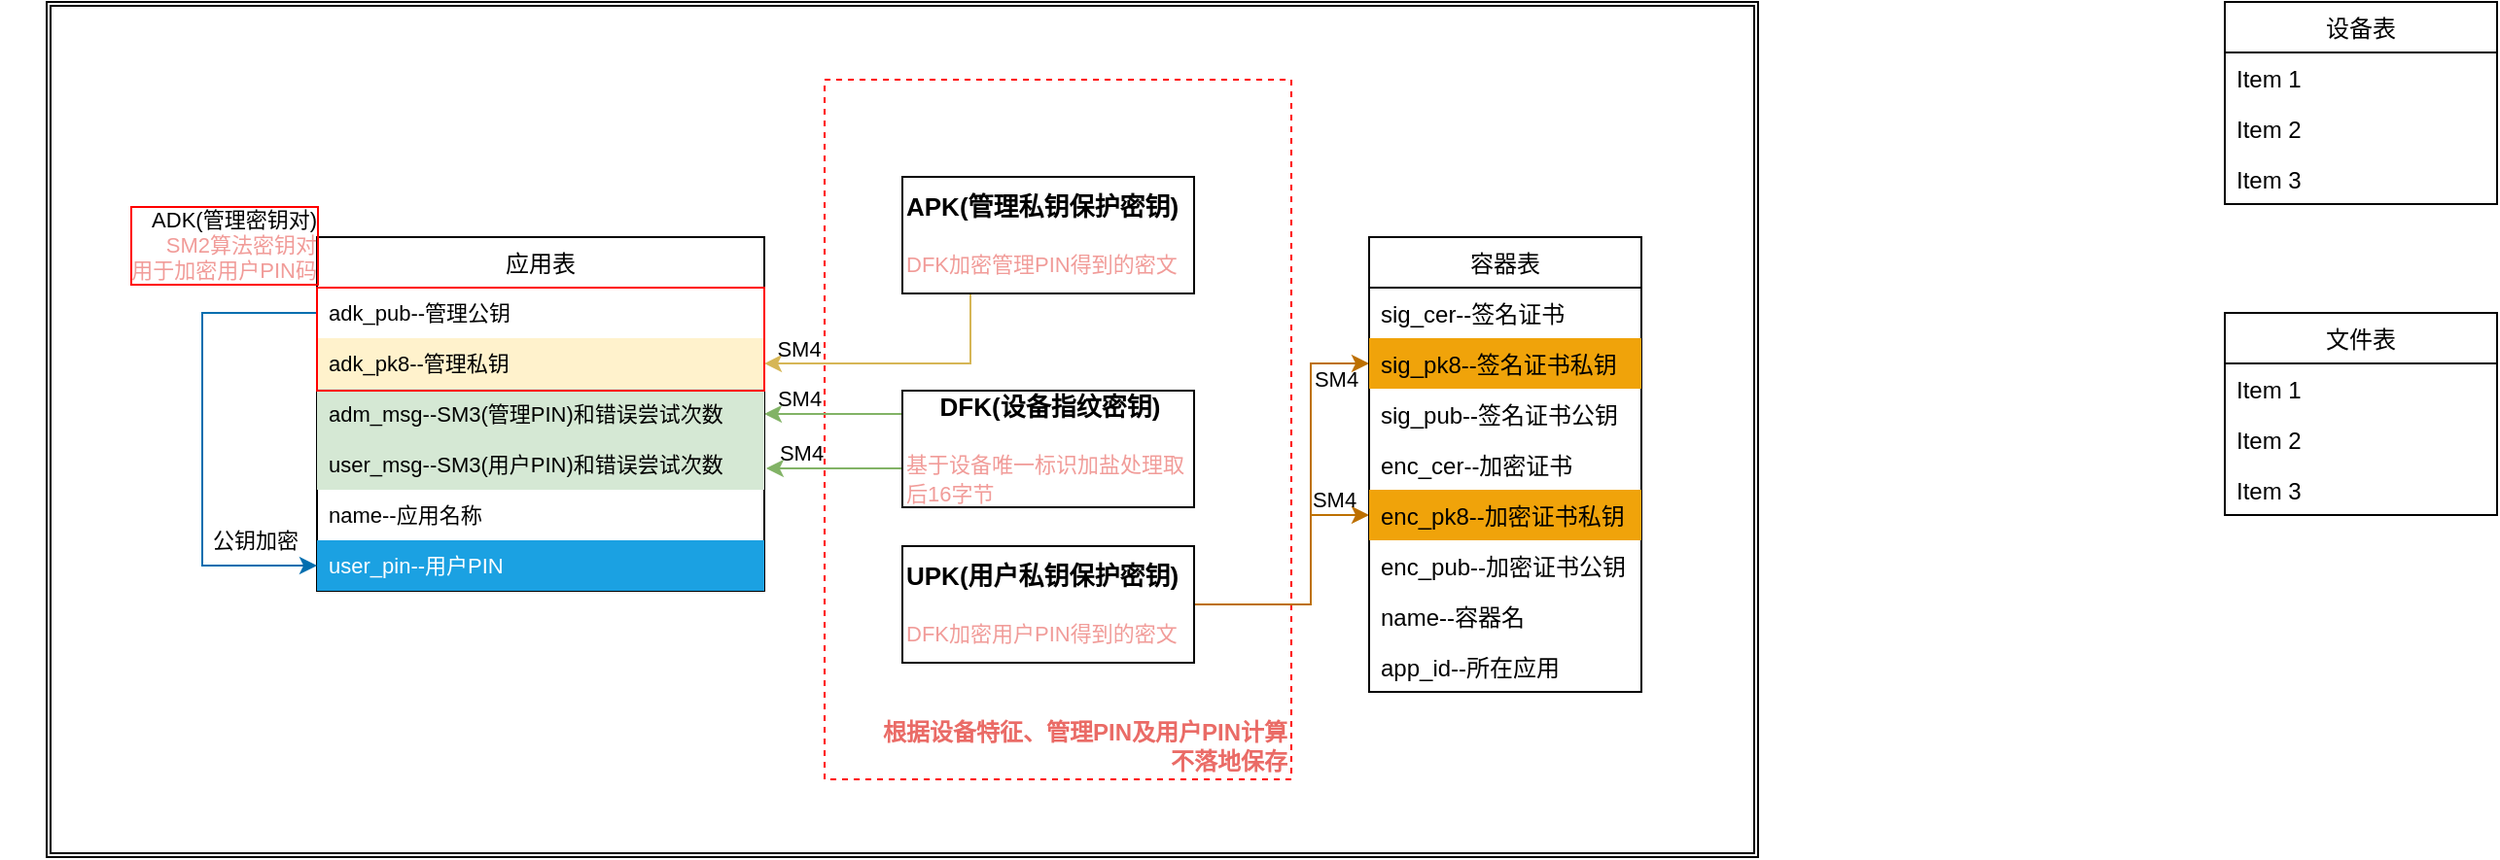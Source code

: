 <mxfile version="14.8.0" type="github">
  <diagram id="NBq3CgPERG1pBXBx40WU" name="Page-1">
    <mxGraphModel dx="946" dy="479" grid="1" gridSize="10" guides="1" tooltips="1" connect="1" arrows="1" fold="1" page="1" pageScale="1" pageWidth="827" pageHeight="1169" math="0" shadow="0">
      <root>
        <mxCell id="0" />
        <mxCell id="1" parent="0" />
        <mxCell id="Ex2G36TkrBTLP0KI2J1V-69" value="" style="shape=ext;double=1;rounded=0;whiteSpace=wrap;html=1;shadow=0;glass=0;labelBackgroundColor=none;sketch=0;fontSize=11;fontColor=#000000;strokeWidth=1;fillColor=none;align=right;verticalAlign=bottom;" vertex="1" parent="1">
          <mxGeometry x="200" y="160" width="880" height="440" as="geometry" />
        </mxCell>
        <mxCell id="Ex2G36TkrBTLP0KI2J1V-57" value="&lt;b&gt;&lt;font color=&quot;#ea6b66&quot;&gt;根据设备特征、管理PIN及用户PIN计算&lt;br&gt;不落地保存&lt;/font&gt;&lt;/b&gt;" style="rounded=0;whiteSpace=wrap;html=1;shadow=0;glass=0;labelBackgroundColor=none;sketch=0;fontColor=#000000;strokeWidth=1;align=right;verticalAlign=bottom;dashed=1;fillColor=none;strokeColor=#FF0000;" vertex="1" parent="1">
          <mxGeometry x="600" y="200" width="240" height="360" as="geometry" />
        </mxCell>
        <mxCell id="Ex2G36TkrBTLP0KI2J1V-34" style="edgeStyle=orthogonalEdgeStyle;rounded=0;orthogonalLoop=1;jettySize=auto;html=1;entryX=1;entryY=0.5;entryDx=0;entryDy=0;fillColor=#d5e8d4;strokeColor=#82b366;" edge="1" parent="1" source="Ex2G36TkrBTLP0KI2J1V-1" target="Ex2G36TkrBTLP0KI2J1V-13">
          <mxGeometry relative="1" as="geometry">
            <Array as="points">
              <mxPoint x="610" y="372" />
              <mxPoint x="610" y="372" />
            </Array>
          </mxGeometry>
        </mxCell>
        <mxCell id="Ex2G36TkrBTLP0KI2J1V-35" value="SM4" style="edgeLabel;align=center;verticalAlign=middle;resizable=0;points=[];labelBackgroundColor=none;" vertex="1" connectable="0" parent="Ex2G36TkrBTLP0KI2J1V-34">
          <mxGeometry x="-0.183" y="-1" relative="1" as="geometry">
            <mxPoint x="-24" y="-8" as="offset" />
          </mxGeometry>
        </mxCell>
        <mxCell id="Ex2G36TkrBTLP0KI2J1V-36" style="edgeStyle=orthogonalEdgeStyle;rounded=0;orthogonalLoop=1;jettySize=auto;html=1;fillColor=#d5e8d4;strokeColor=#82b366;entryX=1.004;entryY=0.5;entryDx=0;entryDy=0;entryPerimeter=0;" edge="1" parent="1">
          <mxGeometry relative="1" as="geometry">
            <mxPoint x="640" y="400" as="sourcePoint" />
            <mxPoint x="569.92" y="400" as="targetPoint" />
            <Array as="points">
              <mxPoint x="620" y="400" />
              <mxPoint x="620" y="400" />
            </Array>
          </mxGeometry>
        </mxCell>
        <mxCell id="Ex2G36TkrBTLP0KI2J1V-37" value="SM4" style="edgeLabel;align=center;verticalAlign=middle;resizable=0;points=[];labelBackgroundColor=none;labelBorderColor=none;" vertex="1" connectable="0" parent="Ex2G36TkrBTLP0KI2J1V-36">
          <mxGeometry x="-0.194" y="4" relative="1" as="geometry">
            <mxPoint x="-24" y="-13" as="offset" />
          </mxGeometry>
        </mxCell>
        <mxCell id="Ex2G36TkrBTLP0KI2J1V-1" value="&lt;div style=&quot;text-align: center&quot;&gt;&lt;b&gt;&lt;font style=&quot;font-size: 13px&quot;&gt;DFK(设备指纹密钥)&lt;/font&gt;&lt;/b&gt;&lt;/div&gt;&lt;br&gt;&lt;font color=&quot;#f19c99&quot; style=&quot;font-size: 11px&quot;&gt;基于设备唯一标识加盐处理取后16字节&lt;/font&gt;" style="rounded=0;whiteSpace=wrap;html=1;align=left;" vertex="1" parent="1">
          <mxGeometry x="640" y="360" width="150" height="60" as="geometry" />
        </mxCell>
        <mxCell id="Ex2G36TkrBTLP0KI2J1V-33" value="SM4" style="edgeStyle=orthogonalEdgeStyle;rounded=0;orthogonalLoop=1;jettySize=auto;fillColor=#fff2cc;strokeColor=#d6b656;entryX=1;entryY=0.736;entryDx=0;entryDy=0;entryPerimeter=0;labelBackgroundColor=none;" edge="1" parent="1" source="Ex2G36TkrBTLP0KI2J1V-2" target="Ex2G36TkrBTLP0KI2J1V-59">
          <mxGeometry x="0.747" y="-8" relative="1" as="geometry">
            <mxPoint x="530" y="346" as="targetPoint" />
            <Array as="points">
              <mxPoint x="675" y="346" />
            </Array>
            <mxPoint as="offset" />
          </mxGeometry>
        </mxCell>
        <mxCell id="Ex2G36TkrBTLP0KI2J1V-2" value="&lt;b&gt;&lt;font style=&quot;font-size: 13px&quot;&gt;APK(管理私钥保护密钥)&lt;br&gt;&lt;/font&gt;&lt;/b&gt;&lt;br&gt;&lt;span&gt;&lt;font style=&quot;font-size: 11px&quot; color=&quot;#f19c99&quot;&gt;DFK加密管理PIN得到的密文&lt;/font&gt;&lt;/span&gt;" style="rounded=0;whiteSpace=wrap;html=1;align=left;" vertex="1" parent="1">
          <mxGeometry x="640" y="250" width="150" height="60" as="geometry" />
        </mxCell>
        <mxCell id="Ex2G36TkrBTLP0KI2J1V-60" style="edgeStyle=orthogonalEdgeStyle;rounded=0;orthogonalLoop=1;jettySize=auto;html=1;entryX=0;entryY=0.5;entryDx=0;entryDy=0;fontSize=11;fontColor=#FF0000;exitX=1;exitY=0.5;exitDx=0;exitDy=0;fillColor=#f0a30a;strokeColor=#BD7000;" edge="1" parent="1" source="Ex2G36TkrBTLP0KI2J1V-3" target="Ex2G36TkrBTLP0KI2J1V-19">
          <mxGeometry relative="1" as="geometry">
            <Array as="points">
              <mxPoint x="850" y="470" />
              <mxPoint x="850" y="346" />
            </Array>
          </mxGeometry>
        </mxCell>
        <mxCell id="Ex2G36TkrBTLP0KI2J1V-61" style="edgeStyle=orthogonalEdgeStyle;rounded=0;orthogonalLoop=1;jettySize=auto;html=1;entryX=0;entryY=0.5;entryDx=0;entryDy=0;fontSize=11;fontColor=#FF0000;exitX=1;exitY=0.5;exitDx=0;exitDy=0;fillColor=#f0a30a;strokeColor=#BD7000;" edge="1" parent="1" source="Ex2G36TkrBTLP0KI2J1V-3" target="Ex2G36TkrBTLP0KI2J1V-39">
          <mxGeometry relative="1" as="geometry">
            <Array as="points">
              <mxPoint x="850" y="470" />
              <mxPoint x="850" y="424" />
            </Array>
          </mxGeometry>
        </mxCell>
        <mxCell id="Ex2G36TkrBTLP0KI2J1V-63" value="SM4" style="edgeLabel;align=center;verticalAlign=middle;resizable=0;points=[];fontSize=11;labelBackgroundColor=none;" vertex="1" connectable="0" parent="Ex2G36TkrBTLP0KI2J1V-61">
          <mxGeometry x="0.721" y="2" relative="1" as="geometry">
            <mxPoint x="1" y="-7" as="offset" />
          </mxGeometry>
        </mxCell>
        <mxCell id="Ex2G36TkrBTLP0KI2J1V-3" value="&lt;b&gt;&lt;font style=&quot;font-size: 13px&quot;&gt;UPK(用户私钥保护密钥)&lt;br&gt;&lt;/font&gt;&lt;/b&gt;&lt;br&gt;&lt;span&gt;&lt;font style=&quot;font-size: 11px&quot; color=&quot;#f19c99&quot;&gt;DFK加密用户PIN得到的密文&lt;/font&gt;&lt;/span&gt;" style="rounded=0;whiteSpace=wrap;html=1;align=left;" vertex="1" parent="1">
          <mxGeometry x="640" y="440" width="150" height="60" as="geometry" />
        </mxCell>
        <mxCell id="Ex2G36TkrBTLP0KI2J1V-13" value="应用表" style="swimlane;fontStyle=0;childLayout=stackLayout;horizontal=1;startSize=26;horizontalStack=0;resizeParent=1;resizeParentMax=0;resizeLast=0;collapsible=1;marginBottom=0;" vertex="1" parent="1">
          <mxGeometry x="339" y="281" width="230" height="182" as="geometry" />
        </mxCell>
        <mxCell id="Ex2G36TkrBTLP0KI2J1V-14" value="adk_pub--管理公钥" style="text;fillColor=none;align=left;verticalAlign=top;spacingLeft=4;spacingRight=4;overflow=hidden;rotatable=0;points=[[0,0.5],[1,0.5]];portConstraint=eastwest;fontSize=11;" vertex="1" parent="Ex2G36TkrBTLP0KI2J1V-13">
          <mxGeometry y="26" width="230" height="26" as="geometry" />
        </mxCell>
        <mxCell id="Ex2G36TkrBTLP0KI2J1V-44" style="edgeStyle=orthogonalEdgeStyle;rounded=0;orthogonalLoop=1;jettySize=auto;html=1;entryX=0;entryY=0.5;entryDx=0;entryDy=0;fillColor=#1ba1e2;strokeColor=#006EAF;exitX=0;exitY=0.5;exitDx=0;exitDy=0;" edge="1" parent="Ex2G36TkrBTLP0KI2J1V-13" source="Ex2G36TkrBTLP0KI2J1V-14" target="Ex2G36TkrBTLP0KI2J1V-43">
          <mxGeometry relative="1" as="geometry">
            <mxPoint x="280" y="26" as="sourcePoint" />
            <Array as="points">
              <mxPoint x="-59" y="39" />
              <mxPoint x="-59" y="169" />
            </Array>
          </mxGeometry>
        </mxCell>
        <mxCell id="Ex2G36TkrBTLP0KI2J1V-53" value="公钥加密" style="edgeLabel;html=1;align=center;verticalAlign=middle;resizable=0;points=[];fontColor=#000000;" vertex="1" connectable="0" parent="Ex2G36TkrBTLP0KI2J1V-44">
          <mxGeometry x="0.765" relative="1" as="geometry">
            <mxPoint x="-3" y="-13" as="offset" />
          </mxGeometry>
        </mxCell>
        <mxCell id="Ex2G36TkrBTLP0KI2J1V-15" value="adk_pk8--管理私钥" style="text;fillColor=#fff2cc;align=left;verticalAlign=top;spacingLeft=4;spacingRight=4;overflow=hidden;rotatable=0;points=[[0,0.5],[1,0.5]];portConstraint=eastwest;fontSize=11;" vertex="1" parent="Ex2G36TkrBTLP0KI2J1V-13">
          <mxGeometry y="52" width="230" height="26" as="geometry" />
        </mxCell>
        <mxCell id="Ex2G36TkrBTLP0KI2J1V-31" value="adm_msg--SM3(管理PIN)和错误尝试次数" style="text;fillColor=#d5e8d4;align=left;verticalAlign=top;spacingLeft=4;spacingRight=4;overflow=hidden;rotatable=0;points=[[0,0.5],[1,0.5]];portConstraint=eastwest;fontSize=11;" vertex="1" parent="Ex2G36TkrBTLP0KI2J1V-13">
          <mxGeometry y="78" width="230" height="26" as="geometry" />
        </mxCell>
        <mxCell id="Ex2G36TkrBTLP0KI2J1V-16" value="user_msg--SM3(用户PIN)和错误尝试次数" style="text;fillColor=#d5e8d4;align=left;verticalAlign=top;spacingLeft=4;spacingRight=4;overflow=hidden;rotatable=0;points=[[0,0.5],[1,0.5]];portConstraint=eastwest;fontSize=11;" vertex="1" parent="Ex2G36TkrBTLP0KI2J1V-13">
          <mxGeometry y="104" width="230" height="26" as="geometry" />
        </mxCell>
        <mxCell id="Ex2G36TkrBTLP0KI2J1V-32" value="name--应用名称" style="text;strokeColor=none;fillColor=none;align=left;verticalAlign=top;spacingLeft=4;spacingRight=4;overflow=hidden;rotatable=0;points=[[0,0.5],[1,0.5]];portConstraint=eastwest;fontSize=11;" vertex="1" parent="Ex2G36TkrBTLP0KI2J1V-13">
          <mxGeometry y="130" width="230" height="26" as="geometry" />
        </mxCell>
        <mxCell id="Ex2G36TkrBTLP0KI2J1V-43" value="user_pin--用户PIN" style="text;fillColor=#1ba1e2;align=left;verticalAlign=top;spacingLeft=4;spacingRight=4;overflow=hidden;rotatable=0;points=[[0,0.5],[1,0.5]];portConstraint=eastwest;fontColor=#ffffff;fontSize=11;" vertex="1" parent="Ex2G36TkrBTLP0KI2J1V-13">
          <mxGeometry y="156" width="230" height="26" as="geometry" />
        </mxCell>
        <mxCell id="Ex2G36TkrBTLP0KI2J1V-17" value="容器表" style="swimlane;fontStyle=0;childLayout=stackLayout;horizontal=1;startSize=26;horizontalStack=0;resizeParent=1;resizeParentMax=0;resizeLast=0;collapsible=1;marginBottom=0;" vertex="1" parent="1">
          <mxGeometry x="880" y="281" width="140" height="234" as="geometry" />
        </mxCell>
        <mxCell id="Ex2G36TkrBTLP0KI2J1V-18" value="sig_cer--签名证书" style="text;strokeColor=none;fillColor=none;align=left;verticalAlign=top;spacingLeft=4;spacingRight=4;overflow=hidden;rotatable=0;points=[[0,0.5],[1,0.5]];portConstraint=eastwest;" vertex="1" parent="Ex2G36TkrBTLP0KI2J1V-17">
          <mxGeometry y="26" width="140" height="26" as="geometry" />
        </mxCell>
        <mxCell id="Ex2G36TkrBTLP0KI2J1V-19" value="sig_pk8--签名证书私钥" style="text;fillColor=#f0a30a;align=left;verticalAlign=top;spacingLeft=4;spacingRight=4;overflow=hidden;rotatable=0;points=[[0,0.5],[1,0.5]];portConstraint=eastwest;fontColor=#000000;" vertex="1" parent="Ex2G36TkrBTLP0KI2J1V-17">
          <mxGeometry y="52" width="140" height="26" as="geometry" />
        </mxCell>
        <mxCell id="Ex2G36TkrBTLP0KI2J1V-20" value="sig_pub--签名证书公钥" style="text;strokeColor=none;fillColor=none;align=left;verticalAlign=top;spacingLeft=4;spacingRight=4;overflow=hidden;rotatable=0;points=[[0,0.5],[1,0.5]];portConstraint=eastwest;" vertex="1" parent="Ex2G36TkrBTLP0KI2J1V-17">
          <mxGeometry y="78" width="140" height="26" as="geometry" />
        </mxCell>
        <mxCell id="Ex2G36TkrBTLP0KI2J1V-38" value="enc_cer--加密证书" style="text;strokeColor=none;fillColor=none;align=left;verticalAlign=top;spacingLeft=4;spacingRight=4;overflow=hidden;rotatable=0;points=[[0,0.5],[1,0.5]];portConstraint=eastwest;" vertex="1" parent="Ex2G36TkrBTLP0KI2J1V-17">
          <mxGeometry y="104" width="140" height="26" as="geometry" />
        </mxCell>
        <mxCell id="Ex2G36TkrBTLP0KI2J1V-39" value="enc_pk8--加密证书私钥" style="text;fillColor=#f0a30a;align=left;verticalAlign=top;spacingLeft=4;spacingRight=4;overflow=hidden;rotatable=0;points=[[0,0.5],[1,0.5]];portConstraint=eastwest;fontColor=#000000;" vertex="1" parent="Ex2G36TkrBTLP0KI2J1V-17">
          <mxGeometry y="130" width="140" height="26" as="geometry" />
        </mxCell>
        <mxCell id="Ex2G36TkrBTLP0KI2J1V-40" value="enc_pub--加密证书公钥" style="text;strokeColor=none;fillColor=none;align=left;verticalAlign=top;spacingLeft=4;spacingRight=4;overflow=hidden;rotatable=0;points=[[0,0.5],[1,0.5]];portConstraint=eastwest;" vertex="1" parent="Ex2G36TkrBTLP0KI2J1V-17">
          <mxGeometry y="156" width="140" height="26" as="geometry" />
        </mxCell>
        <mxCell id="Ex2G36TkrBTLP0KI2J1V-41" value="name--容器名" style="text;strokeColor=none;fillColor=none;align=left;verticalAlign=top;spacingLeft=4;spacingRight=4;overflow=hidden;rotatable=0;points=[[0,0.5],[1,0.5]];portConstraint=eastwest;" vertex="1" parent="Ex2G36TkrBTLP0KI2J1V-17">
          <mxGeometry y="182" width="140" height="26" as="geometry" />
        </mxCell>
        <mxCell id="Ex2G36TkrBTLP0KI2J1V-42" value="app_id--所在应用" style="text;strokeColor=none;fillColor=none;align=left;verticalAlign=top;spacingLeft=4;spacingRight=4;overflow=hidden;rotatable=0;points=[[0,0.5],[1,0.5]];portConstraint=eastwest;" vertex="1" parent="Ex2G36TkrBTLP0KI2J1V-17">
          <mxGeometry y="208" width="140" height="26" as="geometry" />
        </mxCell>
        <mxCell id="Ex2G36TkrBTLP0KI2J1V-21" value="设备表" style="swimlane;fontStyle=0;childLayout=stackLayout;horizontal=1;startSize=26;horizontalStack=0;resizeParent=1;resizeParentMax=0;resizeLast=0;collapsible=1;marginBottom=0;" vertex="1" parent="1">
          <mxGeometry x="1320" y="160" width="140" height="104" as="geometry" />
        </mxCell>
        <mxCell id="Ex2G36TkrBTLP0KI2J1V-22" value="Item 1" style="text;strokeColor=none;fillColor=none;align=left;verticalAlign=top;spacingLeft=4;spacingRight=4;overflow=hidden;rotatable=0;points=[[0,0.5],[1,0.5]];portConstraint=eastwest;" vertex="1" parent="Ex2G36TkrBTLP0KI2J1V-21">
          <mxGeometry y="26" width="140" height="26" as="geometry" />
        </mxCell>
        <mxCell id="Ex2G36TkrBTLP0KI2J1V-23" value="Item 2" style="text;strokeColor=none;fillColor=none;align=left;verticalAlign=top;spacingLeft=4;spacingRight=4;overflow=hidden;rotatable=0;points=[[0,0.5],[1,0.5]];portConstraint=eastwest;" vertex="1" parent="Ex2G36TkrBTLP0KI2J1V-21">
          <mxGeometry y="52" width="140" height="26" as="geometry" />
        </mxCell>
        <mxCell id="Ex2G36TkrBTLP0KI2J1V-24" value="Item 3" style="text;strokeColor=none;fillColor=none;align=left;verticalAlign=top;spacingLeft=4;spacingRight=4;overflow=hidden;rotatable=0;points=[[0,0.5],[1,0.5]];portConstraint=eastwest;" vertex="1" parent="Ex2G36TkrBTLP0KI2J1V-21">
          <mxGeometry y="78" width="140" height="26" as="geometry" />
        </mxCell>
        <mxCell id="Ex2G36TkrBTLP0KI2J1V-25" value="文件表" style="swimlane;fontStyle=0;childLayout=stackLayout;horizontal=1;startSize=26;horizontalStack=0;resizeParent=1;resizeParentMax=0;resizeLast=0;collapsible=1;marginBottom=0;" vertex="1" parent="1">
          <mxGeometry x="1320" y="320" width="140" height="104" as="geometry" />
        </mxCell>
        <mxCell id="Ex2G36TkrBTLP0KI2J1V-26" value="Item 1" style="text;strokeColor=none;fillColor=none;align=left;verticalAlign=top;spacingLeft=4;spacingRight=4;overflow=hidden;rotatable=0;points=[[0,0.5],[1,0.5]];portConstraint=eastwest;" vertex="1" parent="Ex2G36TkrBTLP0KI2J1V-25">
          <mxGeometry y="26" width="140" height="26" as="geometry" />
        </mxCell>
        <mxCell id="Ex2G36TkrBTLP0KI2J1V-27" value="Item 2" style="text;strokeColor=none;fillColor=none;align=left;verticalAlign=top;spacingLeft=4;spacingRight=4;overflow=hidden;rotatable=0;points=[[0,0.5],[1,0.5]];portConstraint=eastwest;" vertex="1" parent="Ex2G36TkrBTLP0KI2J1V-25">
          <mxGeometry y="52" width="140" height="26" as="geometry" />
        </mxCell>
        <mxCell id="Ex2G36TkrBTLP0KI2J1V-28" value="Item 3" style="text;strokeColor=none;fillColor=none;align=left;verticalAlign=top;spacingLeft=4;spacingRight=4;overflow=hidden;rotatable=0;points=[[0,0.5],[1,0.5]];portConstraint=eastwest;" vertex="1" parent="Ex2G36TkrBTLP0KI2J1V-25">
          <mxGeometry y="78" width="140" height="26" as="geometry" />
        </mxCell>
        <mxCell id="Ex2G36TkrBTLP0KI2J1V-59" value="&lt;div style=&quot;color: rgb(0 , 0 , 0) ; font-size: 12px&quot;&gt;&lt;br&gt;&lt;/div&gt;" style="text;html=1;fillColor=none;align=right;verticalAlign=bottom;whiteSpace=wrap;rounded=0;shadow=0;glass=0;labelBackgroundColor=none;sketch=0;fontSize=11;labelPosition=left;verticalLabelPosition=top;fontColor=#FF0000;strokeColor=#FF0000;" vertex="1" parent="1">
          <mxGeometry x="339" y="307" width="230" height="53" as="geometry" />
        </mxCell>
        <mxCell id="Ex2G36TkrBTLP0KI2J1V-64" value="SM4" style="edgeLabel;align=center;verticalAlign=middle;resizable=0;points=[];fontSize=11;labelBackgroundColor=none;" vertex="1" connectable="0" parent="1">
          <mxGeometry x="871" y="423" as="geometry">
            <mxPoint x="-8" y="-70" as="offset" />
          </mxGeometry>
        </mxCell>
        <mxCell id="Ex2G36TkrBTLP0KI2J1V-68" value="ADK(管理密钥对)&lt;br&gt;&lt;span style=&quot;color: rgb(241 , 156 , 153)&quot;&gt;SM2算法密钥对&lt;br&gt;用于加密用户PIN码&lt;/span&gt;" style="text;html=1;strokeColor=none;fillColor=none;align=right;verticalAlign=middle;whiteSpace=wrap;rounded=0;shadow=0;glass=0;labelBackgroundColor=none;sketch=0;fontSize=11;fontColor=#000000;labelBorderColor=#FF0000;" vertex="1" parent="1">
          <mxGeometry x="176" y="260" width="166" height="50" as="geometry" />
        </mxCell>
      </root>
    </mxGraphModel>
  </diagram>
</mxfile>
